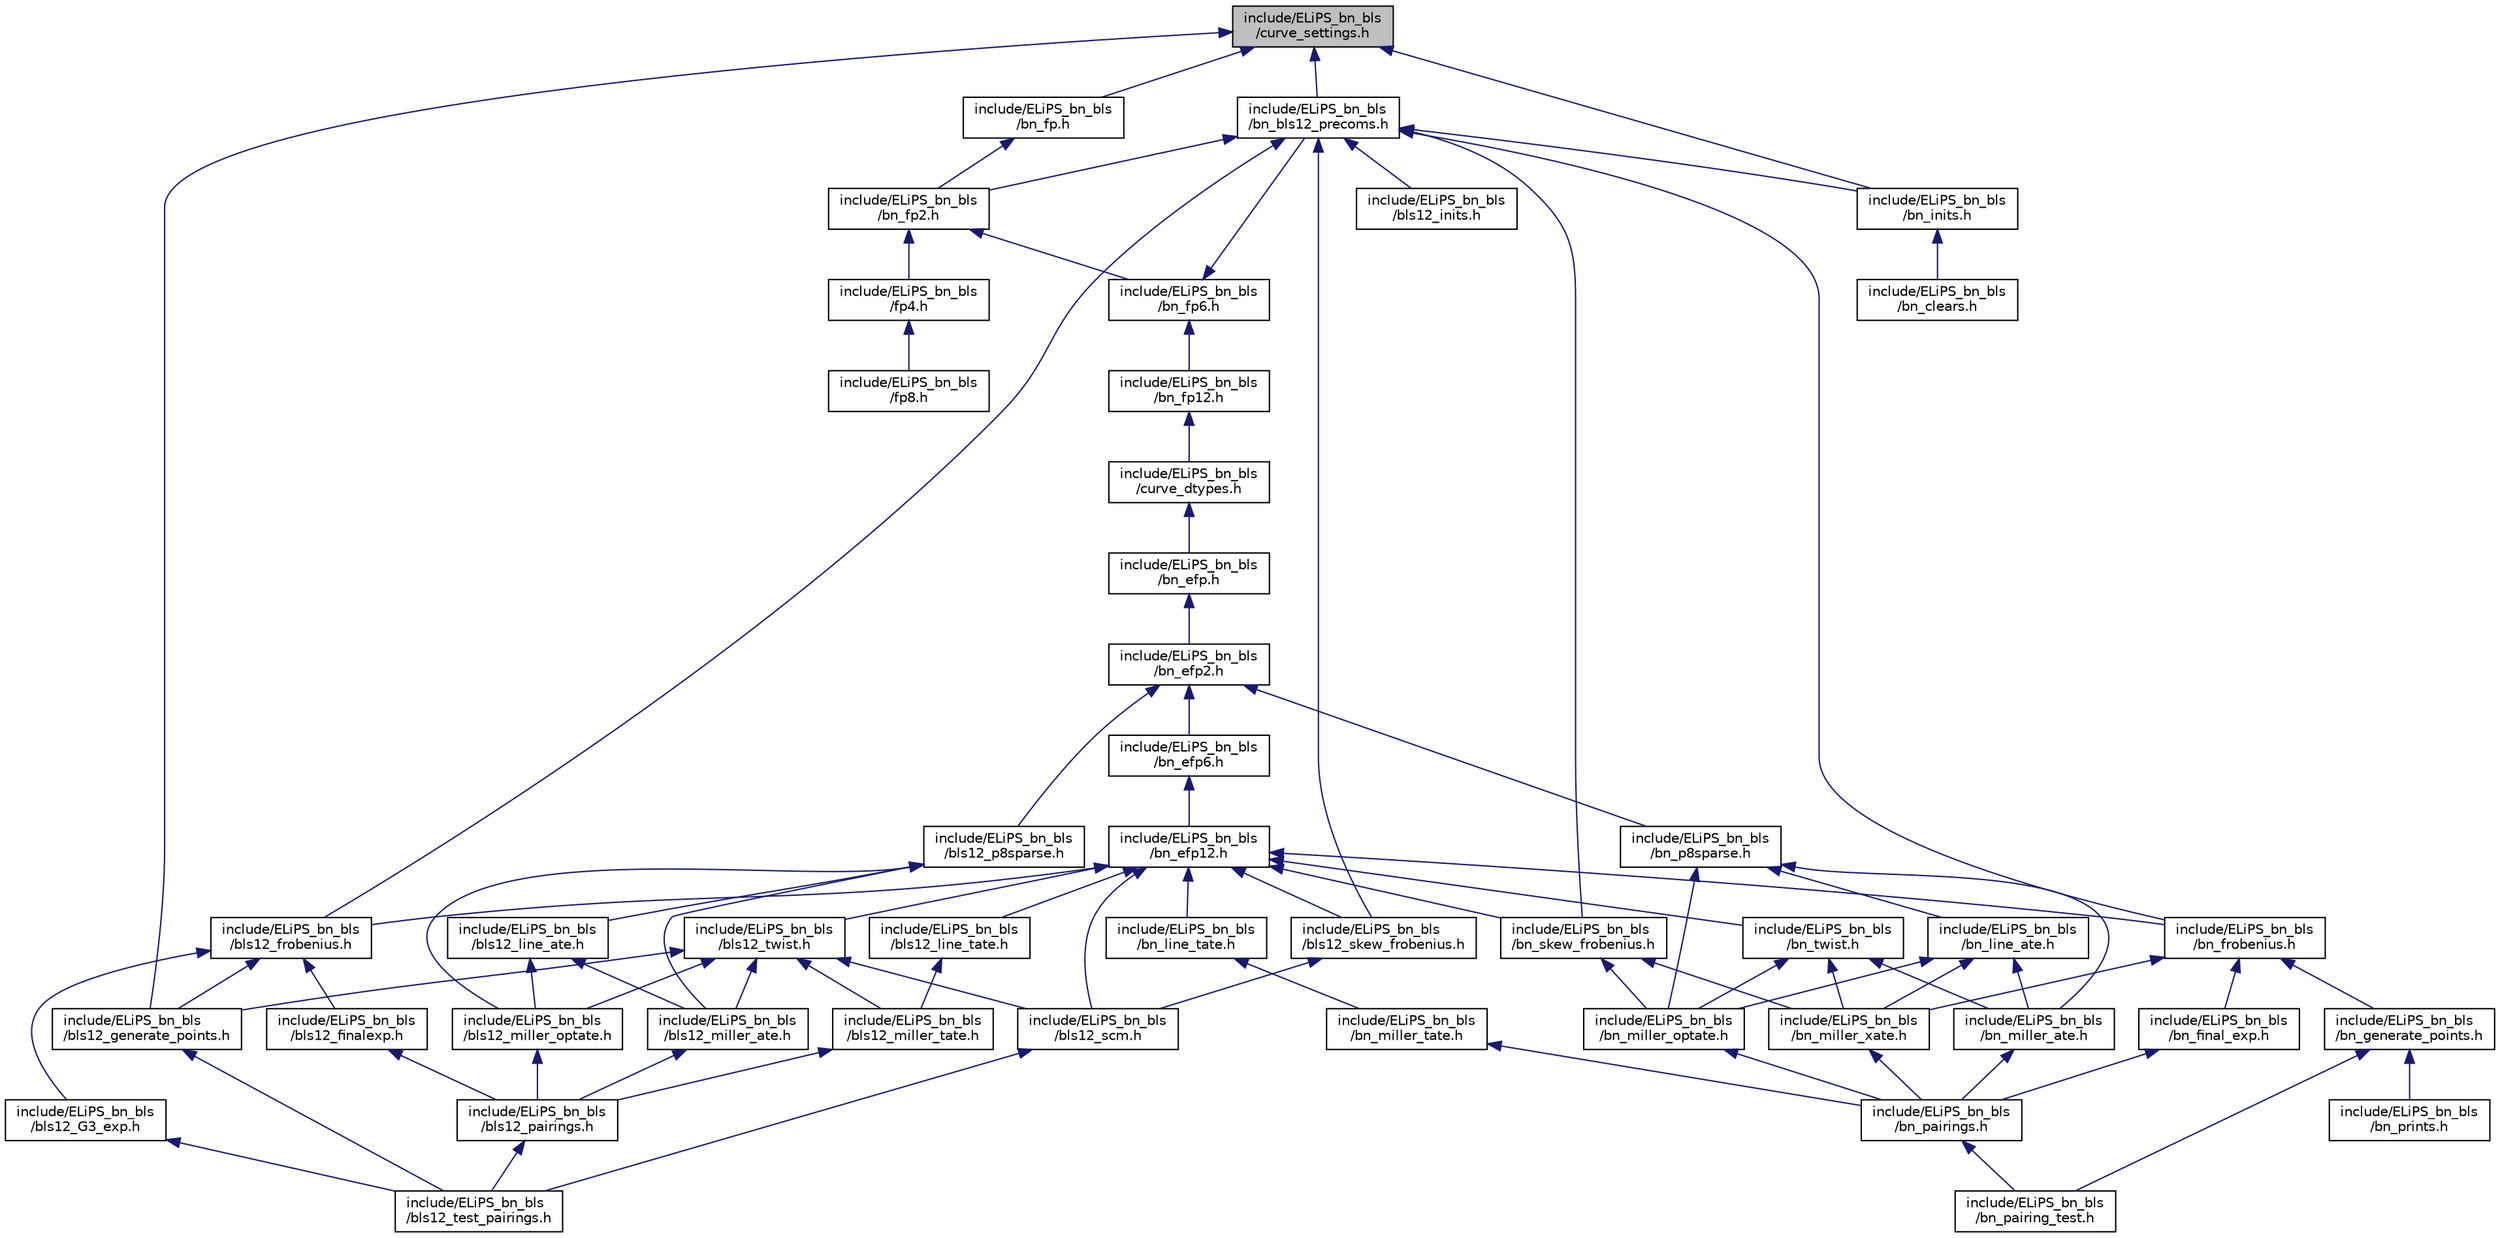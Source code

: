 digraph "include/ELiPS_bn_bls/curve_settings.h"
{
  edge [fontname="Helvetica",fontsize="10",labelfontname="Helvetica",labelfontsize="10"];
  node [fontname="Helvetica",fontsize="10",shape=record];
  Node9 [label="include/ELiPS_bn_bls\l/curve_settings.h",height=0.2,width=0.4,color="black", fillcolor="grey75", style="filled", fontcolor="black"];
  Node9 -> Node10 [dir="back",color="midnightblue",fontsize="10",style="solid"];
  Node10 [label="include/ELiPS_bn_bls\l/bls12_generate_points.h",height=0.2,width=0.4,color="black", fillcolor="white", style="filled",URL="$bls12__generate__points_8h.html"];
  Node10 -> Node11 [dir="back",color="midnightblue",fontsize="10",style="solid"];
  Node11 [label="include/ELiPS_bn_bls\l/bls12_test_pairings.h",height=0.2,width=0.4,color="black", fillcolor="white", style="filled",URL="$bls12__test__pairings_8h.html"];
  Node9 -> Node12 [dir="back",color="midnightblue",fontsize="10",style="solid"];
  Node12 [label="include/ELiPS_bn_bls\l/bn_bls12_precoms.h",height=0.2,width=0.4,color="black", fillcolor="white", style="filled",URL="$bn__bls12__precoms_8h.html"];
  Node12 -> Node13 [dir="back",color="midnightblue",fontsize="10",style="solid"];
  Node13 [label="include/ELiPS_bn_bls\l/bls12_frobenius.h",height=0.2,width=0.4,color="black", fillcolor="white", style="filled",URL="$bls12__frobenius_8h.html"];
  Node13 -> Node14 [dir="back",color="midnightblue",fontsize="10",style="solid"];
  Node14 [label="include/ELiPS_bn_bls\l/bls12_finalexp.h",height=0.2,width=0.4,color="black", fillcolor="white", style="filled",URL="$bls12__finalexp_8h.html"];
  Node14 -> Node15 [dir="back",color="midnightblue",fontsize="10",style="solid"];
  Node15 [label="include/ELiPS_bn_bls\l/bls12_pairings.h",height=0.2,width=0.4,color="black", fillcolor="white", style="filled",URL="$bls12__pairings_8h.html"];
  Node15 -> Node11 [dir="back",color="midnightblue",fontsize="10",style="solid"];
  Node13 -> Node16 [dir="back",color="midnightblue",fontsize="10",style="solid"];
  Node16 [label="include/ELiPS_bn_bls\l/bls12_G3_exp.h",height=0.2,width=0.4,color="black", fillcolor="white", style="filled",URL="$bls12___g3__exp_8h.html"];
  Node16 -> Node11 [dir="back",color="midnightblue",fontsize="10",style="solid"];
  Node13 -> Node10 [dir="back",color="midnightblue",fontsize="10",style="solid"];
  Node12 -> Node17 [dir="back",color="midnightblue",fontsize="10",style="solid"];
  Node17 [label="include/ELiPS_bn_bls\l/bls12_inits.h",height=0.2,width=0.4,color="black", fillcolor="white", style="filled",URL="$bls12__inits_8h.html"];
  Node12 -> Node18 [dir="back",color="midnightblue",fontsize="10",style="solid"];
  Node18 [label="include/ELiPS_bn_bls\l/bls12_skew_frobenius.h",height=0.2,width=0.4,color="black", fillcolor="white", style="filled",URL="$bls12__skew__frobenius_8h.html"];
  Node18 -> Node19 [dir="back",color="midnightblue",fontsize="10",style="solid"];
  Node19 [label="include/ELiPS_bn_bls\l/bls12_scm.h",height=0.2,width=0.4,color="black", fillcolor="white", style="filled",URL="$bls12__scm_8h.html"];
  Node19 -> Node11 [dir="back",color="midnightblue",fontsize="10",style="solid"];
  Node12 -> Node20 [dir="back",color="midnightblue",fontsize="10",style="solid"];
  Node20 [label="include/ELiPS_bn_bls\l/bn_fp2.h",height=0.2,width=0.4,color="black", fillcolor="white", style="filled",URL="$bn__fp2_8h_source.html"];
  Node20 -> Node21 [dir="back",color="midnightblue",fontsize="10",style="solid"];
  Node21 [label="include/ELiPS_bn_bls\l/bn_fp6.h",height=0.2,width=0.4,color="black", fillcolor="white", style="filled",URL="$bn__fp6_8h_source.html"];
  Node21 -> Node12 [dir="back",color="midnightblue",fontsize="10",style="solid"];
  Node21 -> Node22 [dir="back",color="midnightblue",fontsize="10",style="solid"];
  Node22 [label="include/ELiPS_bn_bls\l/bn_fp12.h",height=0.2,width=0.4,color="black", fillcolor="white", style="filled",URL="$bn__fp12_8h_source.html"];
  Node22 -> Node23 [dir="back",color="midnightblue",fontsize="10",style="solid"];
  Node23 [label="include/ELiPS_bn_bls\l/curve_dtypes.h",height=0.2,width=0.4,color="black", fillcolor="white", style="filled",URL="$curve__dtypes_8h.html"];
  Node23 -> Node24 [dir="back",color="midnightblue",fontsize="10",style="solid"];
  Node24 [label="include/ELiPS_bn_bls\l/bn_efp.h",height=0.2,width=0.4,color="black", fillcolor="white", style="filled",URL="$bn__efp_8h.html"];
  Node24 -> Node25 [dir="back",color="midnightblue",fontsize="10",style="solid"];
  Node25 [label="include/ELiPS_bn_bls\l/bn_efp2.h",height=0.2,width=0.4,color="black", fillcolor="white", style="filled",URL="$bn__efp2_8h.html"];
  Node25 -> Node26 [dir="back",color="midnightblue",fontsize="10",style="solid"];
  Node26 [label="include/ELiPS_bn_bls\l/bls12_p8sparse.h",height=0.2,width=0.4,color="black", fillcolor="white", style="filled",URL="$bls12__p8sparse_8h.html"];
  Node26 -> Node27 [dir="back",color="midnightblue",fontsize="10",style="solid"];
  Node27 [label="include/ELiPS_bn_bls\l/bls12_line_ate.h",height=0.2,width=0.4,color="black", fillcolor="white", style="filled",URL="$bls12__line__ate_8h.html"];
  Node27 -> Node28 [dir="back",color="midnightblue",fontsize="10",style="solid"];
  Node28 [label="include/ELiPS_bn_bls\l/bls12_miller_ate.h",height=0.2,width=0.4,color="black", fillcolor="white", style="filled",URL="$bls12__miller__ate_8h.html"];
  Node28 -> Node15 [dir="back",color="midnightblue",fontsize="10",style="solid"];
  Node27 -> Node29 [dir="back",color="midnightblue",fontsize="10",style="solid"];
  Node29 [label="include/ELiPS_bn_bls\l/bls12_miller_optate.h",height=0.2,width=0.4,color="black", fillcolor="white", style="filled",URL="$bls12__miller__optate_8h.html"];
  Node29 -> Node15 [dir="back",color="midnightblue",fontsize="10",style="solid"];
  Node26 -> Node28 [dir="back",color="midnightblue",fontsize="10",style="solid"];
  Node26 -> Node29 [dir="back",color="midnightblue",fontsize="10",style="solid"];
  Node25 -> Node30 [dir="back",color="midnightblue",fontsize="10",style="solid"];
  Node30 [label="include/ELiPS_bn_bls\l/bn_efp6.h",height=0.2,width=0.4,color="black", fillcolor="white", style="filled",URL="$bn__efp6_8h.html"];
  Node30 -> Node31 [dir="back",color="midnightblue",fontsize="10",style="solid"];
  Node31 [label="include/ELiPS_bn_bls\l/bn_efp12.h",height=0.2,width=0.4,color="black", fillcolor="white", style="filled",URL="$bn__efp12_8h.html"];
  Node31 -> Node13 [dir="back",color="midnightblue",fontsize="10",style="solid"];
  Node31 -> Node32 [dir="back",color="midnightblue",fontsize="10",style="solid"];
  Node32 [label="include/ELiPS_bn_bls\l/bls12_line_tate.h",height=0.2,width=0.4,color="black", fillcolor="white", style="filled",URL="$bls12__line__tate_8h.html"];
  Node32 -> Node33 [dir="back",color="midnightblue",fontsize="10",style="solid"];
  Node33 [label="include/ELiPS_bn_bls\l/bls12_miller_tate.h",height=0.2,width=0.4,color="black", fillcolor="white", style="filled",URL="$bls12__miller__tate_8h.html"];
  Node33 -> Node15 [dir="back",color="midnightblue",fontsize="10",style="solid"];
  Node31 -> Node19 [dir="back",color="midnightblue",fontsize="10",style="solid"];
  Node31 -> Node18 [dir="back",color="midnightblue",fontsize="10",style="solid"];
  Node31 -> Node34 [dir="back",color="midnightblue",fontsize="10",style="solid"];
  Node34 [label="include/ELiPS_bn_bls\l/bls12_twist.h",height=0.2,width=0.4,color="black", fillcolor="white", style="filled",URL="$bls12__twist_8h.html"];
  Node34 -> Node10 [dir="back",color="midnightblue",fontsize="10",style="solid"];
  Node34 -> Node28 [dir="back",color="midnightblue",fontsize="10",style="solid"];
  Node34 -> Node29 [dir="back",color="midnightblue",fontsize="10",style="solid"];
  Node34 -> Node33 [dir="back",color="midnightblue",fontsize="10",style="solid"];
  Node34 -> Node19 [dir="back",color="midnightblue",fontsize="10",style="solid"];
  Node31 -> Node35 [dir="back",color="midnightblue",fontsize="10",style="solid"];
  Node35 [label="include/ELiPS_bn_bls\l/bn_frobenius.h",height=0.2,width=0.4,color="black", fillcolor="white", style="filled",URL="$bn__frobenius_8h_source.html"];
  Node35 -> Node36 [dir="back",color="midnightblue",fontsize="10",style="solid"];
  Node36 [label="include/ELiPS_bn_bls\l/bn_final_exp.h",height=0.2,width=0.4,color="black", fillcolor="white", style="filled",URL="$bn__final__exp_8h.html"];
  Node36 -> Node37 [dir="back",color="midnightblue",fontsize="10",style="solid"];
  Node37 [label="include/ELiPS_bn_bls\l/bn_pairings.h",height=0.2,width=0.4,color="black", fillcolor="white", style="filled",URL="$bn__pairings_8h_source.html"];
  Node37 -> Node38 [dir="back",color="midnightblue",fontsize="10",style="solid"];
  Node38 [label="include/ELiPS_bn_bls\l/bn_pairing_test.h",height=0.2,width=0.4,color="black", fillcolor="white", style="filled",URL="$bn__pairing__test_8h_source.html"];
  Node35 -> Node39 [dir="back",color="midnightblue",fontsize="10",style="solid"];
  Node39 [label="include/ELiPS_bn_bls\l/bn_generate_points.h",height=0.2,width=0.4,color="black", fillcolor="white", style="filled",URL="$bn__generate__points_8h_source.html"];
  Node39 -> Node38 [dir="back",color="midnightblue",fontsize="10",style="solid"];
  Node39 -> Node40 [dir="back",color="midnightblue",fontsize="10",style="solid"];
  Node40 [label="include/ELiPS_bn_bls\l/bn_prints.h",height=0.2,width=0.4,color="black", fillcolor="white", style="filled",URL="$bn__prints_8h_source.html"];
  Node35 -> Node41 [dir="back",color="midnightblue",fontsize="10",style="solid"];
  Node41 [label="include/ELiPS_bn_bls\l/bn_miller_xate.h",height=0.2,width=0.4,color="black", fillcolor="white", style="filled",URL="$bn__miller__xate_8h_source.html"];
  Node41 -> Node37 [dir="back",color="midnightblue",fontsize="10",style="solid"];
  Node31 -> Node42 [dir="back",color="midnightblue",fontsize="10",style="solid"];
  Node42 [label="include/ELiPS_bn_bls\l/bn_line_tate.h",height=0.2,width=0.4,color="black", fillcolor="white", style="filled",URL="$bn__line__tate_8h_source.html"];
  Node42 -> Node43 [dir="back",color="midnightblue",fontsize="10",style="solid"];
  Node43 [label="include/ELiPS_bn_bls\l/bn_miller_tate.h",height=0.2,width=0.4,color="black", fillcolor="white", style="filled",URL="$bn__miller__tate_8h_source.html"];
  Node43 -> Node37 [dir="back",color="midnightblue",fontsize="10",style="solid"];
  Node31 -> Node44 [dir="back",color="midnightblue",fontsize="10",style="solid"];
  Node44 [label="include/ELiPS_bn_bls\l/bn_skew_frobenius.h",height=0.2,width=0.4,color="black", fillcolor="white", style="filled",URL="$bn__skew__frobenius_8h_source.html"];
  Node44 -> Node45 [dir="back",color="midnightblue",fontsize="10",style="solid"];
  Node45 [label="include/ELiPS_bn_bls\l/bn_miller_optate.h",height=0.2,width=0.4,color="black", fillcolor="white", style="filled",URL="$bn__miller__optate_8h_source.html"];
  Node45 -> Node37 [dir="back",color="midnightblue",fontsize="10",style="solid"];
  Node44 -> Node41 [dir="back",color="midnightblue",fontsize="10",style="solid"];
  Node31 -> Node46 [dir="back",color="midnightblue",fontsize="10",style="solid"];
  Node46 [label="include/ELiPS_bn_bls\l/bn_twist.h",height=0.2,width=0.4,color="black", fillcolor="white", style="filled",URL="$bn__twist_8h_source.html"];
  Node46 -> Node47 [dir="back",color="midnightblue",fontsize="10",style="solid"];
  Node47 [label="include/ELiPS_bn_bls\l/bn_miller_ate.h",height=0.2,width=0.4,color="black", fillcolor="white", style="filled",URL="$bn__miller__ate_8h_source.html"];
  Node47 -> Node37 [dir="back",color="midnightblue",fontsize="10",style="solid"];
  Node46 -> Node45 [dir="back",color="midnightblue",fontsize="10",style="solid"];
  Node46 -> Node41 [dir="back",color="midnightblue",fontsize="10",style="solid"];
  Node25 -> Node48 [dir="back",color="midnightblue",fontsize="10",style="solid"];
  Node48 [label="include/ELiPS_bn_bls\l/bn_p8sparse.h",height=0.2,width=0.4,color="black", fillcolor="white", style="filled",URL="$bn__p8sparse_8h_source.html"];
  Node48 -> Node49 [dir="back",color="midnightblue",fontsize="10",style="solid"];
  Node49 [label="include/ELiPS_bn_bls\l/bn_line_ate.h",height=0.2,width=0.4,color="black", fillcolor="white", style="filled",URL="$bn__line__ate_8h_source.html"];
  Node49 -> Node47 [dir="back",color="midnightblue",fontsize="10",style="solid"];
  Node49 -> Node45 [dir="back",color="midnightblue",fontsize="10",style="solid"];
  Node49 -> Node41 [dir="back",color="midnightblue",fontsize="10",style="solid"];
  Node48 -> Node47 [dir="back",color="midnightblue",fontsize="10",style="solid"];
  Node48 -> Node45 [dir="back",color="midnightblue",fontsize="10",style="solid"];
  Node20 -> Node50 [dir="back",color="midnightblue",fontsize="10",style="solid"];
  Node50 [label="include/ELiPS_bn_bls\l/fp4.h",height=0.2,width=0.4,color="black", fillcolor="white", style="filled",URL="$fp4_8h_source.html"];
  Node50 -> Node51 [dir="back",color="midnightblue",fontsize="10",style="solid"];
  Node51 [label="include/ELiPS_bn_bls\l/fp8.h",height=0.2,width=0.4,color="black", fillcolor="white", style="filled",URL="$fp8_8h_source.html"];
  Node12 -> Node35 [dir="back",color="midnightblue",fontsize="10",style="solid"];
  Node12 -> Node52 [dir="back",color="midnightblue",fontsize="10",style="solid"];
  Node52 [label="include/ELiPS_bn_bls\l/bn_inits.h",height=0.2,width=0.4,color="black", fillcolor="white", style="filled",URL="$bn__inits_8h.html"];
  Node52 -> Node53 [dir="back",color="midnightblue",fontsize="10",style="solid"];
  Node53 [label="include/ELiPS_bn_bls\l/bn_clears.h",height=0.2,width=0.4,color="black", fillcolor="white", style="filled",URL="$bn__clears_8h.html"];
  Node12 -> Node44 [dir="back",color="midnightblue",fontsize="10",style="solid"];
  Node9 -> Node54 [dir="back",color="midnightblue",fontsize="10",style="solid"];
  Node54 [label="include/ELiPS_bn_bls\l/bn_fp.h",height=0.2,width=0.4,color="black", fillcolor="white", style="filled",URL="$bn__fp_8h.html"];
  Node54 -> Node20 [dir="back",color="midnightblue",fontsize="10",style="solid"];
  Node9 -> Node52 [dir="back",color="midnightblue",fontsize="10",style="solid"];
}
